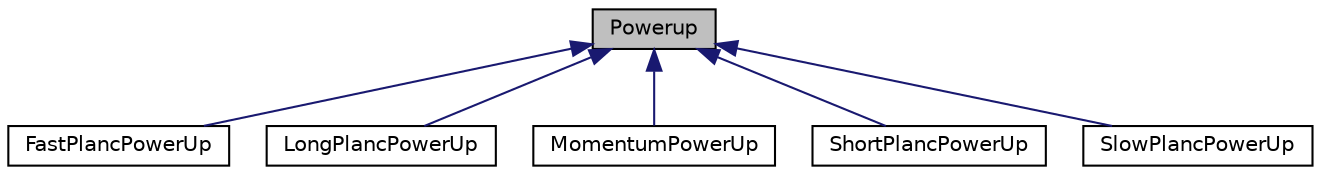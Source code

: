 digraph "Powerup"
{
 // LATEX_PDF_SIZE
  edge [fontname="Helvetica",fontsize="10",labelfontname="Helvetica",labelfontsize="10"];
  node [fontname="Helvetica",fontsize="10",shape=record];
  Node1 [label="Powerup",height=0.2,width=0.4,color="black", fillcolor="grey75", style="filled", fontcolor="black",tooltip="Base class for all the powerups."];
  Node1 -> Node2 [dir="back",color="midnightblue",fontsize="10",style="solid",fontname="Helvetica"];
  Node2 [label="FastPlancPowerUp",height=0.2,width=0.4,color="black", fillcolor="white", style="filled",URL="$class_fast_planc_power_up.html",tooltip="menmbers of this class increase planc speed"];
  Node1 -> Node3 [dir="back",color="midnightblue",fontsize="10",style="solid",fontname="Helvetica"];
  Node3 [label="LongPlancPowerUp",height=0.2,width=0.4,color="black", fillcolor="white", style="filled",URL="$class_long_planc_power_up.html",tooltip="menmbers of this class increase planc length"];
  Node1 -> Node4 [dir="back",color="midnightblue",fontsize="10",style="solid",fontname="Helvetica"];
  Node4 [label="MomentumPowerUp",height=0.2,width=0.4,color="black", fillcolor="white", style="filled",URL="$class_momentum_power_up.html",tooltip="class for momentum power up"];
  Node1 -> Node5 [dir="back",color="midnightblue",fontsize="10",style="solid",fontname="Helvetica"];
  Node5 [label="ShortPlancPowerUp",height=0.2,width=0.4,color="black", fillcolor="white", style="filled",URL="$class_short_planc_power_up.html",tooltip="menmbers of this class decrease planc length"];
  Node1 -> Node6 [dir="back",color="midnightblue",fontsize="10",style="solid",fontname="Helvetica"];
  Node6 [label="SlowPlancPowerUp",height=0.2,width=0.4,color="black", fillcolor="white", style="filled",URL="$class_slow_planc_power_up.html",tooltip="menmbers of this class decreases planc speed"];
}
